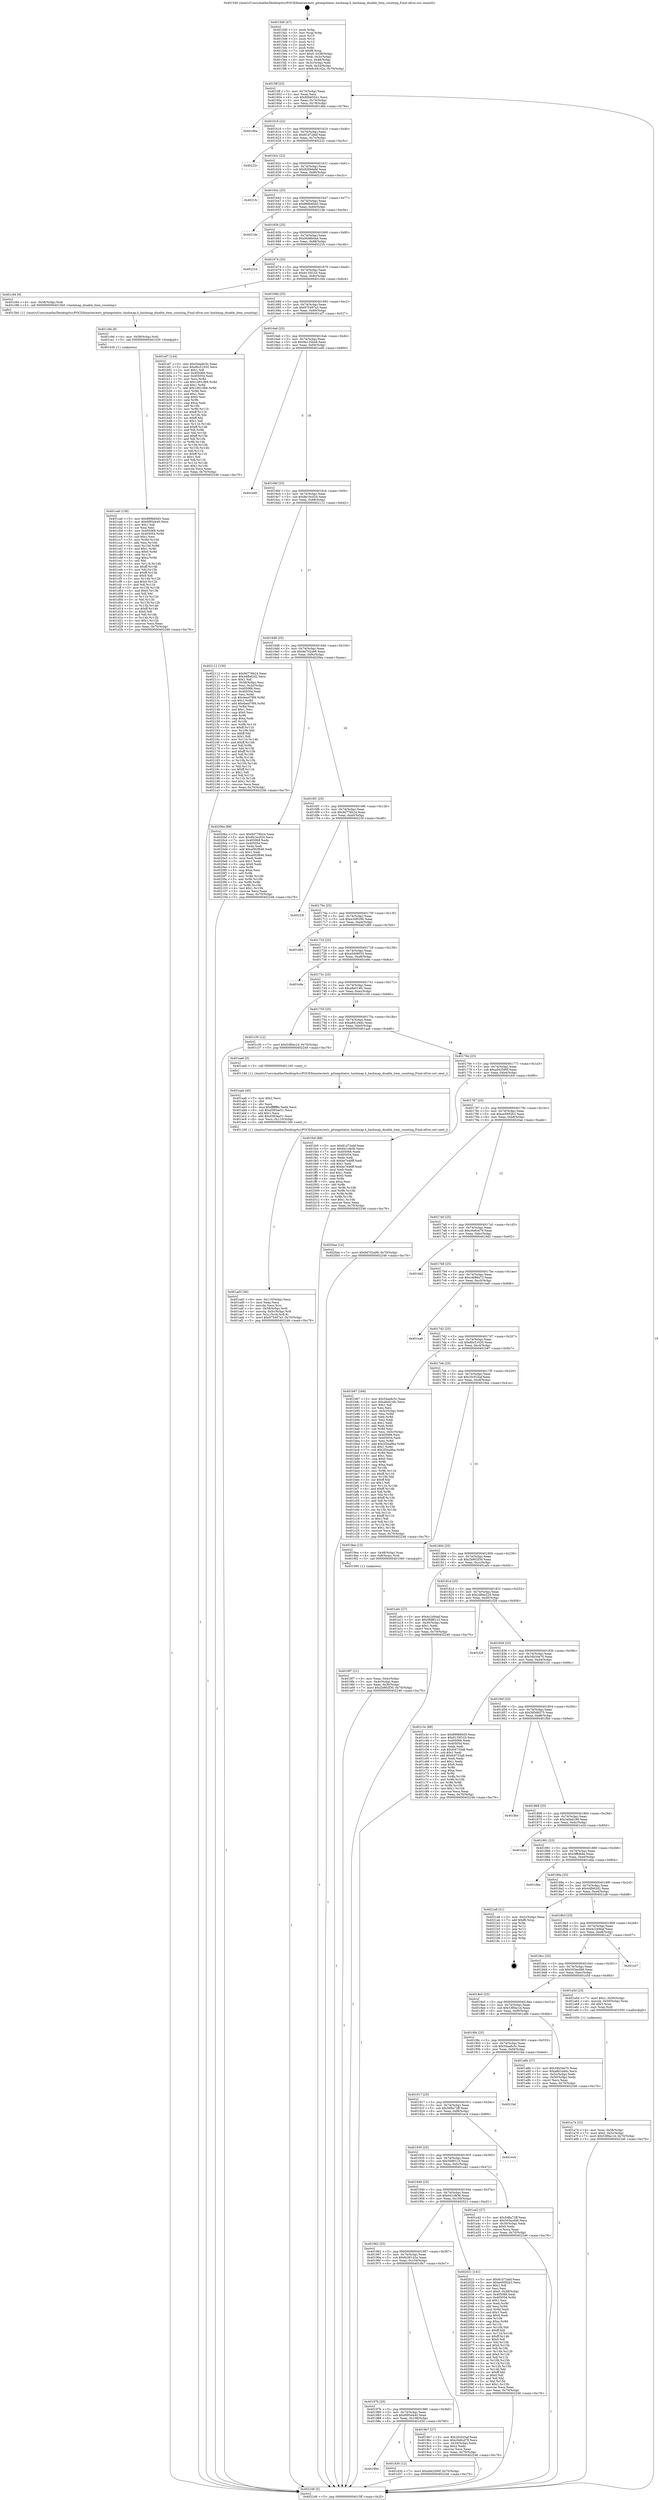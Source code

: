 digraph "0x4015d0" {
  label = "0x4015d0 (/mnt/c/Users/mathe/Desktop/tcc/POCII/binaries/extr_gitnegotiator..hashmap.h_hashmap_disable_item_counting_Final-ollvm.out::main(0))"
  labelloc = "t"
  node[shape=record]

  Entry [label="",width=0.3,height=0.3,shape=circle,fillcolor=black,style=filled]
  "0x4015ff" [label="{
     0x4015ff [23]\l
     | [instrs]\l
     &nbsp;&nbsp;0x4015ff \<+3\>: mov -0x70(%rbp),%eax\l
     &nbsp;&nbsp;0x401602 \<+2\>: mov %eax,%ecx\l
     &nbsp;&nbsp;0x401604 \<+6\>: sub $0x80b65541,%ecx\l
     &nbsp;&nbsp;0x40160a \<+3\>: mov %eax,-0x74(%rbp)\l
     &nbsp;&nbsp;0x40160d \<+3\>: mov %ecx,-0x78(%rbp)\l
     &nbsp;&nbsp;0x401610 \<+6\>: je 0000000000401d6a \<main+0x79a\>\l
  }"]
  "0x401d6a" [label="{
     0x401d6a\l
  }", style=dashed]
  "0x401616" [label="{
     0x401616 [22]\l
     | [instrs]\l
     &nbsp;&nbsp;0x401616 \<+5\>: jmp 000000000040161b \<main+0x4b\>\l
     &nbsp;&nbsp;0x40161b \<+3\>: mov -0x74(%rbp),%eax\l
     &nbsp;&nbsp;0x40161e \<+5\>: sub $0x81d72ebf,%eax\l
     &nbsp;&nbsp;0x401623 \<+3\>: mov %eax,-0x7c(%rbp)\l
     &nbsp;&nbsp;0x401626 \<+6\>: je 000000000040222c \<main+0xc5c\>\l
  }"]
  Exit [label="",width=0.3,height=0.3,shape=circle,fillcolor=black,style=filled,peripheries=2]
  "0x40222c" [label="{
     0x40222c\l
  }", style=dashed]
  "0x40162c" [label="{
     0x40162c [22]\l
     | [instrs]\l
     &nbsp;&nbsp;0x40162c \<+5\>: jmp 0000000000401631 \<main+0x61\>\l
     &nbsp;&nbsp;0x401631 \<+3\>: mov -0x74(%rbp),%eax\l
     &nbsp;&nbsp;0x401634 \<+5\>: sub $0x826b6efd,%eax\l
     &nbsp;&nbsp;0x401639 \<+3\>: mov %eax,-0x80(%rbp)\l
     &nbsp;&nbsp;0x40163c \<+6\>: je 00000000004021fc \<main+0xc2c\>\l
  }"]
  "0x401994" [label="{
     0x401994\l
  }", style=dashed]
  "0x4021fc" [label="{
     0x4021fc\l
  }", style=dashed]
  "0x401642" [label="{
     0x401642 [25]\l
     | [instrs]\l
     &nbsp;&nbsp;0x401642 \<+5\>: jmp 0000000000401647 \<main+0x77\>\l
     &nbsp;&nbsp;0x401647 \<+3\>: mov -0x74(%rbp),%eax\l
     &nbsp;&nbsp;0x40164a \<+5\>: sub $0x889b60d3,%eax\l
     &nbsp;&nbsp;0x40164f \<+6\>: mov %eax,-0x84(%rbp)\l
     &nbsp;&nbsp;0x401655 \<+6\>: je 00000000004021de \<main+0xc0e\>\l
  }"]
  "0x401d30" [label="{
     0x401d30 [12]\l
     | [instrs]\l
     &nbsp;&nbsp;0x401d30 \<+7\>: movl $0xa942590f,-0x70(%rbp)\l
     &nbsp;&nbsp;0x401d37 \<+5\>: jmp 0000000000402246 \<main+0xc76\>\l
  }"]
  "0x4021de" [label="{
     0x4021de\l
  }", style=dashed]
  "0x40165b" [label="{
     0x40165b [25]\l
     | [instrs]\l
     &nbsp;&nbsp;0x40165b \<+5\>: jmp 0000000000401660 \<main+0x90\>\l
     &nbsp;&nbsp;0x401660 \<+3\>: mov -0x74(%rbp),%eax\l
     &nbsp;&nbsp;0x401663 \<+5\>: sub $0x90d8b0a4,%eax\l
     &nbsp;&nbsp;0x401668 \<+6\>: mov %eax,-0x88(%rbp)\l
     &nbsp;&nbsp;0x40166e \<+6\>: je 000000000040221b \<main+0xc4b\>\l
  }"]
  "0x401ca6" [label="{
     0x401ca6 [138]\l
     | [instrs]\l
     &nbsp;&nbsp;0x401ca6 \<+5\>: mov $0x889b60d3,%eax\l
     &nbsp;&nbsp;0x401cab \<+5\>: mov $0x6f95d440,%ecx\l
     &nbsp;&nbsp;0x401cb0 \<+2\>: mov $0x1,%dl\l
     &nbsp;&nbsp;0x401cb2 \<+2\>: xor %esi,%esi\l
     &nbsp;&nbsp;0x401cb4 \<+8\>: mov 0x405068,%r8d\l
     &nbsp;&nbsp;0x401cbc \<+8\>: mov 0x405054,%r9d\l
     &nbsp;&nbsp;0x401cc4 \<+3\>: sub $0x1,%esi\l
     &nbsp;&nbsp;0x401cc7 \<+3\>: mov %r8d,%r10d\l
     &nbsp;&nbsp;0x401cca \<+3\>: add %esi,%r10d\l
     &nbsp;&nbsp;0x401ccd \<+4\>: imul %r10d,%r8d\l
     &nbsp;&nbsp;0x401cd1 \<+4\>: and $0x1,%r8d\l
     &nbsp;&nbsp;0x401cd5 \<+4\>: cmp $0x0,%r8d\l
     &nbsp;&nbsp;0x401cd9 \<+4\>: sete %r11b\l
     &nbsp;&nbsp;0x401cdd \<+4\>: cmp $0xa,%r9d\l
     &nbsp;&nbsp;0x401ce1 \<+3\>: setl %bl\l
     &nbsp;&nbsp;0x401ce4 \<+3\>: mov %r11b,%r14b\l
     &nbsp;&nbsp;0x401ce7 \<+4\>: xor $0xff,%r14b\l
     &nbsp;&nbsp;0x401ceb \<+3\>: mov %bl,%r15b\l
     &nbsp;&nbsp;0x401cee \<+4\>: xor $0xff,%r15b\l
     &nbsp;&nbsp;0x401cf2 \<+3\>: xor $0x0,%dl\l
     &nbsp;&nbsp;0x401cf5 \<+3\>: mov %r14b,%r12b\l
     &nbsp;&nbsp;0x401cf8 \<+4\>: and $0x0,%r12b\l
     &nbsp;&nbsp;0x401cfc \<+3\>: and %dl,%r11b\l
     &nbsp;&nbsp;0x401cff \<+3\>: mov %r15b,%r13b\l
     &nbsp;&nbsp;0x401d02 \<+4\>: and $0x0,%r13b\l
     &nbsp;&nbsp;0x401d06 \<+2\>: and %dl,%bl\l
     &nbsp;&nbsp;0x401d08 \<+3\>: or %r11b,%r12b\l
     &nbsp;&nbsp;0x401d0b \<+3\>: or %bl,%r13b\l
     &nbsp;&nbsp;0x401d0e \<+3\>: xor %r13b,%r12b\l
     &nbsp;&nbsp;0x401d11 \<+3\>: or %r15b,%r14b\l
     &nbsp;&nbsp;0x401d14 \<+4\>: xor $0xff,%r14b\l
     &nbsp;&nbsp;0x401d18 \<+3\>: or $0x0,%dl\l
     &nbsp;&nbsp;0x401d1b \<+3\>: and %dl,%r14b\l
     &nbsp;&nbsp;0x401d1e \<+3\>: or %r14b,%r12b\l
     &nbsp;&nbsp;0x401d21 \<+4\>: test $0x1,%r12b\l
     &nbsp;&nbsp;0x401d25 \<+3\>: cmovne %ecx,%eax\l
     &nbsp;&nbsp;0x401d28 \<+3\>: mov %eax,-0x70(%rbp)\l
     &nbsp;&nbsp;0x401d2b \<+5\>: jmp 0000000000402246 \<main+0xc76\>\l
  }"]
  "0x40221b" [label="{
     0x40221b\l
  }", style=dashed]
  "0x401674" [label="{
     0x401674 [25]\l
     | [instrs]\l
     &nbsp;&nbsp;0x401674 \<+5\>: jmp 0000000000401679 \<main+0xa9\>\l
     &nbsp;&nbsp;0x401679 \<+3\>: mov -0x74(%rbp),%eax\l
     &nbsp;&nbsp;0x40167c \<+5\>: sub $0x9135f143,%eax\l
     &nbsp;&nbsp;0x401681 \<+6\>: mov %eax,-0x8c(%rbp)\l
     &nbsp;&nbsp;0x401687 \<+6\>: je 0000000000401c94 \<main+0x6c4\>\l
  }"]
  "0x401c9d" [label="{
     0x401c9d [9]\l
     | [instrs]\l
     &nbsp;&nbsp;0x401c9d \<+4\>: mov -0x58(%rbp),%rdi\l
     &nbsp;&nbsp;0x401ca1 \<+5\>: call 0000000000401030 \<free@plt\>\l
     | [calls]\l
     &nbsp;&nbsp;0x401030 \{1\} (unknown)\l
  }"]
  "0x401c94" [label="{
     0x401c94 [9]\l
     | [instrs]\l
     &nbsp;&nbsp;0x401c94 \<+4\>: mov -0x58(%rbp),%rdi\l
     &nbsp;&nbsp;0x401c98 \<+5\>: call 00000000004015b0 \<hashmap_disable_item_counting\>\l
     | [calls]\l
     &nbsp;&nbsp;0x4015b0 \{1\} (/mnt/c/Users/mathe/Desktop/tcc/POCII/binaries/extr_gitnegotiator..hashmap.h_hashmap_disable_item_counting_Final-ollvm.out::hashmap_disable_item_counting)\l
  }"]
  "0x40168d" [label="{
     0x40168d [25]\l
     | [instrs]\l
     &nbsp;&nbsp;0x40168d \<+5\>: jmp 0000000000401692 \<main+0xc2\>\l
     &nbsp;&nbsp;0x401692 \<+3\>: mov -0x74(%rbp),%eax\l
     &nbsp;&nbsp;0x401695 \<+5\>: sub $0x975497a3,%eax\l
     &nbsp;&nbsp;0x40169a \<+6\>: mov %eax,-0x90(%rbp)\l
     &nbsp;&nbsp;0x4016a0 \<+6\>: je 0000000000401af7 \<main+0x527\>\l
  }"]
  "0x401ad3" [label="{
     0x401ad3 [36]\l
     | [instrs]\l
     &nbsp;&nbsp;0x401ad3 \<+6\>: mov -0x110(%rbp),%ecx\l
     &nbsp;&nbsp;0x401ad9 \<+3\>: imul %eax,%ecx\l
     &nbsp;&nbsp;0x401adc \<+3\>: movslq %ecx,%rsi\l
     &nbsp;&nbsp;0x401adf \<+4\>: mov -0x58(%rbp),%rdi\l
     &nbsp;&nbsp;0x401ae3 \<+4\>: movslq -0x5c(%rbp),%r8\l
     &nbsp;&nbsp;0x401ae7 \<+4\>: mov %rsi,(%rdi,%r8,8)\l
     &nbsp;&nbsp;0x401aeb \<+7\>: movl $0x975497a3,-0x70(%rbp)\l
     &nbsp;&nbsp;0x401af2 \<+5\>: jmp 0000000000402246 \<main+0xc76\>\l
  }"]
  "0x401af7" [label="{
     0x401af7 [144]\l
     | [instrs]\l
     &nbsp;&nbsp;0x401af7 \<+5\>: mov $0x54aa8c5c,%eax\l
     &nbsp;&nbsp;0x401afc \<+5\>: mov $0xdbc51620,%ecx\l
     &nbsp;&nbsp;0x401b01 \<+2\>: mov $0x1,%dl\l
     &nbsp;&nbsp;0x401b03 \<+7\>: mov 0x405068,%esi\l
     &nbsp;&nbsp;0x401b0a \<+7\>: mov 0x405054,%edi\l
     &nbsp;&nbsp;0x401b11 \<+3\>: mov %esi,%r8d\l
     &nbsp;&nbsp;0x401b14 \<+7\>: sub $0x1d91cfb6,%r8d\l
     &nbsp;&nbsp;0x401b1b \<+4\>: sub $0x1,%r8d\l
     &nbsp;&nbsp;0x401b1f \<+7\>: add $0x1d91cfb6,%r8d\l
     &nbsp;&nbsp;0x401b26 \<+4\>: imul %r8d,%esi\l
     &nbsp;&nbsp;0x401b2a \<+3\>: and $0x1,%esi\l
     &nbsp;&nbsp;0x401b2d \<+3\>: cmp $0x0,%esi\l
     &nbsp;&nbsp;0x401b30 \<+4\>: sete %r9b\l
     &nbsp;&nbsp;0x401b34 \<+3\>: cmp $0xa,%edi\l
     &nbsp;&nbsp;0x401b37 \<+4\>: setl %r10b\l
     &nbsp;&nbsp;0x401b3b \<+3\>: mov %r9b,%r11b\l
     &nbsp;&nbsp;0x401b3e \<+4\>: xor $0xff,%r11b\l
     &nbsp;&nbsp;0x401b42 \<+3\>: mov %r10b,%bl\l
     &nbsp;&nbsp;0x401b45 \<+3\>: xor $0xff,%bl\l
     &nbsp;&nbsp;0x401b48 \<+3\>: xor $0x1,%dl\l
     &nbsp;&nbsp;0x401b4b \<+3\>: mov %r11b,%r14b\l
     &nbsp;&nbsp;0x401b4e \<+4\>: and $0xff,%r14b\l
     &nbsp;&nbsp;0x401b52 \<+3\>: and %dl,%r9b\l
     &nbsp;&nbsp;0x401b55 \<+3\>: mov %bl,%r15b\l
     &nbsp;&nbsp;0x401b58 \<+4\>: and $0xff,%r15b\l
     &nbsp;&nbsp;0x401b5c \<+3\>: and %dl,%r10b\l
     &nbsp;&nbsp;0x401b5f \<+3\>: or %r9b,%r14b\l
     &nbsp;&nbsp;0x401b62 \<+3\>: or %r10b,%r15b\l
     &nbsp;&nbsp;0x401b65 \<+3\>: xor %r15b,%r14b\l
     &nbsp;&nbsp;0x401b68 \<+3\>: or %bl,%r11b\l
     &nbsp;&nbsp;0x401b6b \<+4\>: xor $0xff,%r11b\l
     &nbsp;&nbsp;0x401b6f \<+3\>: or $0x1,%dl\l
     &nbsp;&nbsp;0x401b72 \<+3\>: and %dl,%r11b\l
     &nbsp;&nbsp;0x401b75 \<+3\>: or %r11b,%r14b\l
     &nbsp;&nbsp;0x401b78 \<+4\>: test $0x1,%r14b\l
     &nbsp;&nbsp;0x401b7c \<+3\>: cmovne %ecx,%eax\l
     &nbsp;&nbsp;0x401b7f \<+3\>: mov %eax,-0x70(%rbp)\l
     &nbsp;&nbsp;0x401b82 \<+5\>: jmp 0000000000402246 \<main+0xc76\>\l
  }"]
  "0x4016a6" [label="{
     0x4016a6 [25]\l
     | [instrs]\l
     &nbsp;&nbsp;0x4016a6 \<+5\>: jmp 00000000004016ab \<main+0xdb\>\l
     &nbsp;&nbsp;0x4016ab \<+3\>: mov -0x74(%rbp),%eax\l
     &nbsp;&nbsp;0x4016ae \<+5\>: sub $0x9a125b48,%eax\l
     &nbsp;&nbsp;0x4016b3 \<+6\>: mov %eax,-0x94(%rbp)\l
     &nbsp;&nbsp;0x4016b9 \<+6\>: je 0000000000401ed0 \<main+0x900\>\l
  }"]
  "0x401aab" [label="{
     0x401aab [40]\l
     | [instrs]\l
     &nbsp;&nbsp;0x401aab \<+5\>: mov $0x2,%ecx\l
     &nbsp;&nbsp;0x401ab0 \<+1\>: cltd\l
     &nbsp;&nbsp;0x401ab1 \<+2\>: idiv %ecx\l
     &nbsp;&nbsp;0x401ab3 \<+6\>: imul $0xfffffffe,%edx,%ecx\l
     &nbsp;&nbsp;0x401ab9 \<+6\>: sub $0xd393ae51,%ecx\l
     &nbsp;&nbsp;0x401abf \<+3\>: add $0x1,%ecx\l
     &nbsp;&nbsp;0x401ac2 \<+6\>: add $0xd393ae51,%ecx\l
     &nbsp;&nbsp;0x401ac8 \<+6\>: mov %ecx,-0x110(%rbp)\l
     &nbsp;&nbsp;0x401ace \<+5\>: call 0000000000401160 \<next_i\>\l
     | [calls]\l
     &nbsp;&nbsp;0x401160 \{1\} (/mnt/c/Users/mathe/Desktop/tcc/POCII/binaries/extr_gitnegotiator..hashmap.h_hashmap_disable_item_counting_Final-ollvm.out::next_i)\l
  }"]
  "0x401ed0" [label="{
     0x401ed0\l
  }", style=dashed]
  "0x4016bf" [label="{
     0x4016bf [25]\l
     | [instrs]\l
     &nbsp;&nbsp;0x4016bf \<+5\>: jmp 00000000004016c4 \<main+0xf4\>\l
     &nbsp;&nbsp;0x4016c4 \<+3\>: mov -0x74(%rbp),%eax\l
     &nbsp;&nbsp;0x4016c7 \<+5\>: sub $0x9b1bc024,%eax\l
     &nbsp;&nbsp;0x4016cc \<+6\>: mov %eax,-0x98(%rbp)\l
     &nbsp;&nbsp;0x4016d2 \<+6\>: je 0000000000402112 \<main+0xb42\>\l
  }"]
  "0x401a74" [label="{
     0x401a74 [23]\l
     | [instrs]\l
     &nbsp;&nbsp;0x401a74 \<+4\>: mov %rax,-0x58(%rbp)\l
     &nbsp;&nbsp;0x401a78 \<+7\>: movl $0x0,-0x5c(%rbp)\l
     &nbsp;&nbsp;0x401a7f \<+7\>: movl $0x53f0ec1d,-0x70(%rbp)\l
     &nbsp;&nbsp;0x401a86 \<+5\>: jmp 0000000000402246 \<main+0xc76\>\l
  }"]
  "0x402112" [label="{
     0x402112 [150]\l
     | [instrs]\l
     &nbsp;&nbsp;0x402112 \<+5\>: mov $0x9d776b24,%eax\l
     &nbsp;&nbsp;0x402117 \<+5\>: mov $0x44fb62d2,%ecx\l
     &nbsp;&nbsp;0x40211c \<+2\>: mov $0x1,%dl\l
     &nbsp;&nbsp;0x40211e \<+3\>: mov -0x38(%rbp),%esi\l
     &nbsp;&nbsp;0x402121 \<+3\>: mov %esi,-0x2c(%rbp)\l
     &nbsp;&nbsp;0x402124 \<+7\>: mov 0x405068,%esi\l
     &nbsp;&nbsp;0x40212b \<+7\>: mov 0x405054,%edi\l
     &nbsp;&nbsp;0x402132 \<+3\>: mov %esi,%r8d\l
     &nbsp;&nbsp;0x402135 \<+7\>: sub $0x4eed79f4,%r8d\l
     &nbsp;&nbsp;0x40213c \<+4\>: sub $0x1,%r8d\l
     &nbsp;&nbsp;0x402140 \<+7\>: add $0x4eed79f4,%r8d\l
     &nbsp;&nbsp;0x402147 \<+4\>: imul %r8d,%esi\l
     &nbsp;&nbsp;0x40214b \<+3\>: and $0x1,%esi\l
     &nbsp;&nbsp;0x40214e \<+3\>: cmp $0x0,%esi\l
     &nbsp;&nbsp;0x402151 \<+4\>: sete %r9b\l
     &nbsp;&nbsp;0x402155 \<+3\>: cmp $0xa,%edi\l
     &nbsp;&nbsp;0x402158 \<+4\>: setl %r10b\l
     &nbsp;&nbsp;0x40215c \<+3\>: mov %r9b,%r11b\l
     &nbsp;&nbsp;0x40215f \<+4\>: xor $0xff,%r11b\l
     &nbsp;&nbsp;0x402163 \<+3\>: mov %r10b,%bl\l
     &nbsp;&nbsp;0x402166 \<+3\>: xor $0xff,%bl\l
     &nbsp;&nbsp;0x402169 \<+3\>: xor $0x1,%dl\l
     &nbsp;&nbsp;0x40216c \<+3\>: mov %r11b,%r14b\l
     &nbsp;&nbsp;0x40216f \<+4\>: and $0xff,%r14b\l
     &nbsp;&nbsp;0x402173 \<+3\>: and %dl,%r9b\l
     &nbsp;&nbsp;0x402176 \<+3\>: mov %bl,%r15b\l
     &nbsp;&nbsp;0x402179 \<+4\>: and $0xff,%r15b\l
     &nbsp;&nbsp;0x40217d \<+3\>: and %dl,%r10b\l
     &nbsp;&nbsp;0x402180 \<+3\>: or %r9b,%r14b\l
     &nbsp;&nbsp;0x402183 \<+3\>: or %r10b,%r15b\l
     &nbsp;&nbsp;0x402186 \<+3\>: xor %r15b,%r14b\l
     &nbsp;&nbsp;0x402189 \<+3\>: or %bl,%r11b\l
     &nbsp;&nbsp;0x40218c \<+4\>: xor $0xff,%r11b\l
     &nbsp;&nbsp;0x402190 \<+3\>: or $0x1,%dl\l
     &nbsp;&nbsp;0x402193 \<+3\>: and %dl,%r11b\l
     &nbsp;&nbsp;0x402196 \<+3\>: or %r11b,%r14b\l
     &nbsp;&nbsp;0x402199 \<+4\>: test $0x1,%r14b\l
     &nbsp;&nbsp;0x40219d \<+3\>: cmovne %ecx,%eax\l
     &nbsp;&nbsp;0x4021a0 \<+3\>: mov %eax,-0x70(%rbp)\l
     &nbsp;&nbsp;0x4021a3 \<+5\>: jmp 0000000000402246 \<main+0xc76\>\l
  }"]
  "0x4016d8" [label="{
     0x4016d8 [25]\l
     | [instrs]\l
     &nbsp;&nbsp;0x4016d8 \<+5\>: jmp 00000000004016dd \<main+0x10d\>\l
     &nbsp;&nbsp;0x4016dd \<+3\>: mov -0x74(%rbp),%eax\l
     &nbsp;&nbsp;0x4016e0 \<+5\>: sub $0x9d702a99,%eax\l
     &nbsp;&nbsp;0x4016e5 \<+6\>: mov %eax,-0x9c(%rbp)\l
     &nbsp;&nbsp;0x4016eb \<+6\>: je 00000000004020ba \<main+0xaea\>\l
  }"]
  "0x4019f7" [label="{
     0x4019f7 [21]\l
     | [instrs]\l
     &nbsp;&nbsp;0x4019f7 \<+3\>: mov %eax,-0x4c(%rbp)\l
     &nbsp;&nbsp;0x4019fa \<+3\>: mov -0x4c(%rbp),%eax\l
     &nbsp;&nbsp;0x4019fd \<+3\>: mov %eax,-0x30(%rbp)\l
     &nbsp;&nbsp;0x401a00 \<+7\>: movl $0x2b902f30,-0x70(%rbp)\l
     &nbsp;&nbsp;0x401a07 \<+5\>: jmp 0000000000402246 \<main+0xc76\>\l
  }"]
  "0x4020ba" [label="{
     0x4020ba [88]\l
     | [instrs]\l
     &nbsp;&nbsp;0x4020ba \<+5\>: mov $0x9d776b24,%eax\l
     &nbsp;&nbsp;0x4020bf \<+5\>: mov $0x9b1bc024,%ecx\l
     &nbsp;&nbsp;0x4020c4 \<+7\>: mov 0x405068,%edx\l
     &nbsp;&nbsp;0x4020cb \<+7\>: mov 0x405054,%esi\l
     &nbsp;&nbsp;0x4020d2 \<+2\>: mov %edx,%edi\l
     &nbsp;&nbsp;0x4020d4 \<+6\>: add $0xa082f646,%edi\l
     &nbsp;&nbsp;0x4020da \<+3\>: sub $0x1,%edi\l
     &nbsp;&nbsp;0x4020dd \<+6\>: sub $0xa082f646,%edi\l
     &nbsp;&nbsp;0x4020e3 \<+3\>: imul %edi,%edx\l
     &nbsp;&nbsp;0x4020e6 \<+3\>: and $0x1,%edx\l
     &nbsp;&nbsp;0x4020e9 \<+3\>: cmp $0x0,%edx\l
     &nbsp;&nbsp;0x4020ec \<+4\>: sete %r8b\l
     &nbsp;&nbsp;0x4020f0 \<+3\>: cmp $0xa,%esi\l
     &nbsp;&nbsp;0x4020f3 \<+4\>: setl %r9b\l
     &nbsp;&nbsp;0x4020f7 \<+3\>: mov %r8b,%r10b\l
     &nbsp;&nbsp;0x4020fa \<+3\>: and %r9b,%r10b\l
     &nbsp;&nbsp;0x4020fd \<+3\>: xor %r9b,%r8b\l
     &nbsp;&nbsp;0x402100 \<+3\>: or %r8b,%r10b\l
     &nbsp;&nbsp;0x402103 \<+4\>: test $0x1,%r10b\l
     &nbsp;&nbsp;0x402107 \<+3\>: cmovne %ecx,%eax\l
     &nbsp;&nbsp;0x40210a \<+3\>: mov %eax,-0x70(%rbp)\l
     &nbsp;&nbsp;0x40210d \<+5\>: jmp 0000000000402246 \<main+0xc76\>\l
  }"]
  "0x4016f1" [label="{
     0x4016f1 [25]\l
     | [instrs]\l
     &nbsp;&nbsp;0x4016f1 \<+5\>: jmp 00000000004016f6 \<main+0x126\>\l
     &nbsp;&nbsp;0x4016f6 \<+3\>: mov -0x74(%rbp),%eax\l
     &nbsp;&nbsp;0x4016f9 \<+5\>: sub $0x9d776b24,%eax\l
     &nbsp;&nbsp;0x4016fe \<+6\>: mov %eax,-0xa0(%rbp)\l
     &nbsp;&nbsp;0x401704 \<+6\>: je 000000000040223f \<main+0xc6f\>\l
  }"]
  "0x4015d0" [label="{
     0x4015d0 [47]\l
     | [instrs]\l
     &nbsp;&nbsp;0x4015d0 \<+1\>: push %rbp\l
     &nbsp;&nbsp;0x4015d1 \<+3\>: mov %rsp,%rbp\l
     &nbsp;&nbsp;0x4015d4 \<+2\>: push %r15\l
     &nbsp;&nbsp;0x4015d6 \<+2\>: push %r14\l
     &nbsp;&nbsp;0x4015d8 \<+2\>: push %r13\l
     &nbsp;&nbsp;0x4015da \<+2\>: push %r12\l
     &nbsp;&nbsp;0x4015dc \<+1\>: push %rbx\l
     &nbsp;&nbsp;0x4015dd \<+7\>: sub $0xf8,%rsp\l
     &nbsp;&nbsp;0x4015e4 \<+7\>: movl $0x0,-0x38(%rbp)\l
     &nbsp;&nbsp;0x4015eb \<+3\>: mov %edi,-0x3c(%rbp)\l
     &nbsp;&nbsp;0x4015ee \<+4\>: mov %rsi,-0x48(%rbp)\l
     &nbsp;&nbsp;0x4015f2 \<+3\>: mov -0x3c(%rbp),%edi\l
     &nbsp;&nbsp;0x4015f5 \<+3\>: mov %edi,-0x34(%rbp)\l
     &nbsp;&nbsp;0x4015f8 \<+7\>: movl $0x6c58142a,-0x70(%rbp)\l
  }"]
  "0x40223f" [label="{
     0x40223f\l
  }", style=dashed]
  "0x40170a" [label="{
     0x40170a [25]\l
     | [instrs]\l
     &nbsp;&nbsp;0x40170a \<+5\>: jmp 000000000040170f \<main+0x13f\>\l
     &nbsp;&nbsp;0x40170f \<+3\>: mov -0x74(%rbp),%eax\l
     &nbsp;&nbsp;0x401712 \<+5\>: sub $0xa34f0290,%eax\l
     &nbsp;&nbsp;0x401717 \<+6\>: mov %eax,-0xa4(%rbp)\l
     &nbsp;&nbsp;0x40171d \<+6\>: je 0000000000401d85 \<main+0x7b5\>\l
  }"]
  "0x402246" [label="{
     0x402246 [5]\l
     | [instrs]\l
     &nbsp;&nbsp;0x402246 \<+5\>: jmp 00000000004015ff \<main+0x2f\>\l
  }"]
  "0x401d85" [label="{
     0x401d85\l
  }", style=dashed]
  "0x401723" [label="{
     0x401723 [25]\l
     | [instrs]\l
     &nbsp;&nbsp;0x401723 \<+5\>: jmp 0000000000401728 \<main+0x158\>\l
     &nbsp;&nbsp;0x401728 \<+3\>: mov -0x74(%rbp),%eax\l
     &nbsp;&nbsp;0x40172b \<+5\>: sub $0xa5d48033,%eax\l
     &nbsp;&nbsp;0x401730 \<+6\>: mov %eax,-0xa8(%rbp)\l
     &nbsp;&nbsp;0x401736 \<+6\>: je 0000000000401e9a \<main+0x8ca\>\l
  }"]
  "0x40197b" [label="{
     0x40197b [25]\l
     | [instrs]\l
     &nbsp;&nbsp;0x40197b \<+5\>: jmp 0000000000401980 \<main+0x3b0\>\l
     &nbsp;&nbsp;0x401980 \<+3\>: mov -0x74(%rbp),%eax\l
     &nbsp;&nbsp;0x401983 \<+5\>: sub $0x6f95d440,%eax\l
     &nbsp;&nbsp;0x401988 \<+6\>: mov %eax,-0x108(%rbp)\l
     &nbsp;&nbsp;0x40198e \<+6\>: je 0000000000401d30 \<main+0x760\>\l
  }"]
  "0x401e9a" [label="{
     0x401e9a\l
  }", style=dashed]
  "0x40173c" [label="{
     0x40173c [25]\l
     | [instrs]\l
     &nbsp;&nbsp;0x40173c \<+5\>: jmp 0000000000401741 \<main+0x171\>\l
     &nbsp;&nbsp;0x401741 \<+3\>: mov -0x74(%rbp),%eax\l
     &nbsp;&nbsp;0x401744 \<+5\>: sub $0xa8a014fc,%eax\l
     &nbsp;&nbsp;0x401749 \<+6\>: mov %eax,-0xac(%rbp)\l
     &nbsp;&nbsp;0x40174f \<+6\>: je 0000000000401c30 \<main+0x660\>\l
  }"]
  "0x4019b7" [label="{
     0x4019b7 [27]\l
     | [instrs]\l
     &nbsp;&nbsp;0x4019b7 \<+5\>: mov $0x20c025af,%eax\l
     &nbsp;&nbsp;0x4019bc \<+5\>: mov $0xc0e6cd79,%ecx\l
     &nbsp;&nbsp;0x4019c1 \<+3\>: mov -0x34(%rbp),%edx\l
     &nbsp;&nbsp;0x4019c4 \<+3\>: cmp $0x2,%edx\l
     &nbsp;&nbsp;0x4019c7 \<+3\>: cmovne %ecx,%eax\l
     &nbsp;&nbsp;0x4019ca \<+3\>: mov %eax,-0x70(%rbp)\l
     &nbsp;&nbsp;0x4019cd \<+5\>: jmp 0000000000402246 \<main+0xc76\>\l
  }"]
  "0x401c30" [label="{
     0x401c30 [12]\l
     | [instrs]\l
     &nbsp;&nbsp;0x401c30 \<+7\>: movl $0x53f0ec1d,-0x70(%rbp)\l
     &nbsp;&nbsp;0x401c37 \<+5\>: jmp 0000000000402246 \<main+0xc76\>\l
  }"]
  "0x401755" [label="{
     0x401755 [25]\l
     | [instrs]\l
     &nbsp;&nbsp;0x401755 \<+5\>: jmp 000000000040175a \<main+0x18a\>\l
     &nbsp;&nbsp;0x40175a \<+3\>: mov -0x74(%rbp),%eax\l
     &nbsp;&nbsp;0x40175d \<+5\>: sub $0xa8d1d4dc,%eax\l
     &nbsp;&nbsp;0x401762 \<+6\>: mov %eax,-0xb0(%rbp)\l
     &nbsp;&nbsp;0x401768 \<+6\>: je 0000000000401aa6 \<main+0x4d6\>\l
  }"]
  "0x401962" [label="{
     0x401962 [25]\l
     | [instrs]\l
     &nbsp;&nbsp;0x401962 \<+5\>: jmp 0000000000401967 \<main+0x397\>\l
     &nbsp;&nbsp;0x401967 \<+3\>: mov -0x74(%rbp),%eax\l
     &nbsp;&nbsp;0x40196a \<+5\>: sub $0x6c58142a,%eax\l
     &nbsp;&nbsp;0x40196f \<+6\>: mov %eax,-0x104(%rbp)\l
     &nbsp;&nbsp;0x401975 \<+6\>: je 00000000004019b7 \<main+0x3e7\>\l
  }"]
  "0x401aa6" [label="{
     0x401aa6 [5]\l
     | [instrs]\l
     &nbsp;&nbsp;0x401aa6 \<+5\>: call 0000000000401160 \<next_i\>\l
     | [calls]\l
     &nbsp;&nbsp;0x401160 \{1\} (/mnt/c/Users/mathe/Desktop/tcc/POCII/binaries/extr_gitnegotiator..hashmap.h_hashmap_disable_item_counting_Final-ollvm.out::next_i)\l
  }"]
  "0x40176e" [label="{
     0x40176e [25]\l
     | [instrs]\l
     &nbsp;&nbsp;0x40176e \<+5\>: jmp 0000000000401773 \<main+0x1a3\>\l
     &nbsp;&nbsp;0x401773 \<+3\>: mov -0x74(%rbp),%eax\l
     &nbsp;&nbsp;0x401776 \<+5\>: sub $0xa942590f,%eax\l
     &nbsp;&nbsp;0x40177b \<+6\>: mov %eax,-0xb4(%rbp)\l
     &nbsp;&nbsp;0x401781 \<+6\>: je 0000000000401fc9 \<main+0x9f9\>\l
  }"]
  "0x402021" [label="{
     0x402021 [141]\l
     | [instrs]\l
     &nbsp;&nbsp;0x402021 \<+5\>: mov $0x81d72ebf,%eax\l
     &nbsp;&nbsp;0x402026 \<+5\>: mov $0xae5692b3,%ecx\l
     &nbsp;&nbsp;0x40202b \<+2\>: mov $0x1,%dl\l
     &nbsp;&nbsp;0x40202d \<+2\>: xor %esi,%esi\l
     &nbsp;&nbsp;0x40202f \<+7\>: movl $0x0,-0x38(%rbp)\l
     &nbsp;&nbsp;0x402036 \<+7\>: mov 0x405068,%edi\l
     &nbsp;&nbsp;0x40203d \<+8\>: mov 0x405054,%r8d\l
     &nbsp;&nbsp;0x402045 \<+3\>: sub $0x1,%esi\l
     &nbsp;&nbsp;0x402048 \<+3\>: mov %edi,%r9d\l
     &nbsp;&nbsp;0x40204b \<+3\>: add %esi,%r9d\l
     &nbsp;&nbsp;0x40204e \<+4\>: imul %r9d,%edi\l
     &nbsp;&nbsp;0x402052 \<+3\>: and $0x1,%edi\l
     &nbsp;&nbsp;0x402055 \<+3\>: cmp $0x0,%edi\l
     &nbsp;&nbsp;0x402058 \<+4\>: sete %r10b\l
     &nbsp;&nbsp;0x40205c \<+4\>: cmp $0xa,%r8d\l
     &nbsp;&nbsp;0x402060 \<+4\>: setl %r11b\l
     &nbsp;&nbsp;0x402064 \<+3\>: mov %r10b,%bl\l
     &nbsp;&nbsp;0x402067 \<+3\>: xor $0xff,%bl\l
     &nbsp;&nbsp;0x40206a \<+3\>: mov %r11b,%r14b\l
     &nbsp;&nbsp;0x40206d \<+4\>: xor $0xff,%r14b\l
     &nbsp;&nbsp;0x402071 \<+3\>: xor $0x0,%dl\l
     &nbsp;&nbsp;0x402074 \<+3\>: mov %bl,%r15b\l
     &nbsp;&nbsp;0x402077 \<+4\>: and $0x0,%r15b\l
     &nbsp;&nbsp;0x40207b \<+3\>: and %dl,%r10b\l
     &nbsp;&nbsp;0x40207e \<+3\>: mov %r14b,%r12b\l
     &nbsp;&nbsp;0x402081 \<+4\>: and $0x0,%r12b\l
     &nbsp;&nbsp;0x402085 \<+3\>: and %dl,%r11b\l
     &nbsp;&nbsp;0x402088 \<+3\>: or %r10b,%r15b\l
     &nbsp;&nbsp;0x40208b \<+3\>: or %r11b,%r12b\l
     &nbsp;&nbsp;0x40208e \<+3\>: xor %r12b,%r15b\l
     &nbsp;&nbsp;0x402091 \<+3\>: or %r14b,%bl\l
     &nbsp;&nbsp;0x402094 \<+3\>: xor $0xff,%bl\l
     &nbsp;&nbsp;0x402097 \<+3\>: or $0x0,%dl\l
     &nbsp;&nbsp;0x40209a \<+2\>: and %dl,%bl\l
     &nbsp;&nbsp;0x40209c \<+3\>: or %bl,%r15b\l
     &nbsp;&nbsp;0x40209f \<+4\>: test $0x1,%r15b\l
     &nbsp;&nbsp;0x4020a3 \<+3\>: cmovne %ecx,%eax\l
     &nbsp;&nbsp;0x4020a6 \<+3\>: mov %eax,-0x70(%rbp)\l
     &nbsp;&nbsp;0x4020a9 \<+5\>: jmp 0000000000402246 \<main+0xc76\>\l
  }"]
  "0x401fc9" [label="{
     0x401fc9 [88]\l
     | [instrs]\l
     &nbsp;&nbsp;0x401fc9 \<+5\>: mov $0x81d72ebf,%eax\l
     &nbsp;&nbsp;0x401fce \<+5\>: mov $0x641cfe36,%ecx\l
     &nbsp;&nbsp;0x401fd3 \<+7\>: mov 0x405068,%edx\l
     &nbsp;&nbsp;0x401fda \<+7\>: mov 0x405054,%esi\l
     &nbsp;&nbsp;0x401fe1 \<+2\>: mov %edx,%edi\l
     &nbsp;&nbsp;0x401fe3 \<+6\>: sub $0xbe7e46ff,%edi\l
     &nbsp;&nbsp;0x401fe9 \<+3\>: sub $0x1,%edi\l
     &nbsp;&nbsp;0x401fec \<+6\>: add $0xbe7e46ff,%edi\l
     &nbsp;&nbsp;0x401ff2 \<+3\>: imul %edi,%edx\l
     &nbsp;&nbsp;0x401ff5 \<+3\>: and $0x1,%edx\l
     &nbsp;&nbsp;0x401ff8 \<+3\>: cmp $0x0,%edx\l
     &nbsp;&nbsp;0x401ffb \<+4\>: sete %r8b\l
     &nbsp;&nbsp;0x401fff \<+3\>: cmp $0xa,%esi\l
     &nbsp;&nbsp;0x402002 \<+4\>: setl %r9b\l
     &nbsp;&nbsp;0x402006 \<+3\>: mov %r8b,%r10b\l
     &nbsp;&nbsp;0x402009 \<+3\>: and %r9b,%r10b\l
     &nbsp;&nbsp;0x40200c \<+3\>: xor %r9b,%r8b\l
     &nbsp;&nbsp;0x40200f \<+3\>: or %r8b,%r10b\l
     &nbsp;&nbsp;0x402012 \<+4\>: test $0x1,%r10b\l
     &nbsp;&nbsp;0x402016 \<+3\>: cmovne %ecx,%eax\l
     &nbsp;&nbsp;0x402019 \<+3\>: mov %eax,-0x70(%rbp)\l
     &nbsp;&nbsp;0x40201c \<+5\>: jmp 0000000000402246 \<main+0xc76\>\l
  }"]
  "0x401787" [label="{
     0x401787 [25]\l
     | [instrs]\l
     &nbsp;&nbsp;0x401787 \<+5\>: jmp 000000000040178c \<main+0x1bc\>\l
     &nbsp;&nbsp;0x40178c \<+3\>: mov -0x74(%rbp),%eax\l
     &nbsp;&nbsp;0x40178f \<+5\>: sub $0xae5692b3,%eax\l
     &nbsp;&nbsp;0x401794 \<+6\>: mov %eax,-0xb8(%rbp)\l
     &nbsp;&nbsp;0x40179a \<+6\>: je 00000000004020ae \<main+0xade\>\l
  }"]
  "0x401949" [label="{
     0x401949 [25]\l
     | [instrs]\l
     &nbsp;&nbsp;0x401949 \<+5\>: jmp 000000000040194e \<main+0x37e\>\l
     &nbsp;&nbsp;0x40194e \<+3\>: mov -0x74(%rbp),%eax\l
     &nbsp;&nbsp;0x401951 \<+5\>: sub $0x641cfe36,%eax\l
     &nbsp;&nbsp;0x401956 \<+6\>: mov %eax,-0x100(%rbp)\l
     &nbsp;&nbsp;0x40195c \<+6\>: je 0000000000402021 \<main+0xa51\>\l
  }"]
  "0x4020ae" [label="{
     0x4020ae [12]\l
     | [instrs]\l
     &nbsp;&nbsp;0x4020ae \<+7\>: movl $0x9d702a99,-0x70(%rbp)\l
     &nbsp;&nbsp;0x4020b5 \<+5\>: jmp 0000000000402246 \<main+0xc76\>\l
  }"]
  "0x4017a0" [label="{
     0x4017a0 [25]\l
     | [instrs]\l
     &nbsp;&nbsp;0x4017a0 \<+5\>: jmp 00000000004017a5 \<main+0x1d5\>\l
     &nbsp;&nbsp;0x4017a5 \<+3\>: mov -0x74(%rbp),%eax\l
     &nbsp;&nbsp;0x4017a8 \<+5\>: sub $0xc0e6cd79,%eax\l
     &nbsp;&nbsp;0x4017ad \<+6\>: mov %eax,-0xbc(%rbp)\l
     &nbsp;&nbsp;0x4017b3 \<+6\>: je 00000000004019d2 \<main+0x402\>\l
  }"]
  "0x401a42" [label="{
     0x401a42 [27]\l
     | [instrs]\l
     &nbsp;&nbsp;0x401a42 \<+5\>: mov $0x5d8a72ff,%eax\l
     &nbsp;&nbsp;0x401a47 \<+5\>: mov $0x503acd46,%ecx\l
     &nbsp;&nbsp;0x401a4c \<+3\>: mov -0x30(%rbp),%edx\l
     &nbsp;&nbsp;0x401a4f \<+3\>: cmp $0x0,%edx\l
     &nbsp;&nbsp;0x401a52 \<+3\>: cmove %ecx,%eax\l
     &nbsp;&nbsp;0x401a55 \<+3\>: mov %eax,-0x70(%rbp)\l
     &nbsp;&nbsp;0x401a58 \<+5\>: jmp 0000000000402246 \<main+0xc76\>\l
  }"]
  "0x4019d2" [label="{
     0x4019d2\l
  }", style=dashed]
  "0x4017b9" [label="{
     0x4017b9 [25]\l
     | [instrs]\l
     &nbsp;&nbsp;0x4017b9 \<+5\>: jmp 00000000004017be \<main+0x1ee\>\l
     &nbsp;&nbsp;0x4017be \<+3\>: mov -0x74(%rbp),%eax\l
     &nbsp;&nbsp;0x4017c1 \<+5\>: sub $0xc4686a73,%eax\l
     &nbsp;&nbsp;0x4017c6 \<+6\>: mov %eax,-0xc0(%rbp)\l
     &nbsp;&nbsp;0x4017cc \<+6\>: je 0000000000401ea6 \<main+0x8d6\>\l
  }"]
  "0x401930" [label="{
     0x401930 [25]\l
     | [instrs]\l
     &nbsp;&nbsp;0x401930 \<+5\>: jmp 0000000000401935 \<main+0x365\>\l
     &nbsp;&nbsp;0x401935 \<+3\>: mov -0x74(%rbp),%eax\l
     &nbsp;&nbsp;0x401938 \<+5\>: sub $0x5fd8f123,%eax\l
     &nbsp;&nbsp;0x40193d \<+6\>: mov %eax,-0xfc(%rbp)\l
     &nbsp;&nbsp;0x401943 \<+6\>: je 0000000000401a42 \<main+0x472\>\l
  }"]
  "0x401ea6" [label="{
     0x401ea6\l
  }", style=dashed]
  "0x4017d2" [label="{
     0x4017d2 [25]\l
     | [instrs]\l
     &nbsp;&nbsp;0x4017d2 \<+5\>: jmp 00000000004017d7 \<main+0x207\>\l
     &nbsp;&nbsp;0x4017d7 \<+3\>: mov -0x74(%rbp),%eax\l
     &nbsp;&nbsp;0x4017da \<+5\>: sub $0xdbc51620,%eax\l
     &nbsp;&nbsp;0x4017df \<+6\>: mov %eax,-0xc4(%rbp)\l
     &nbsp;&nbsp;0x4017e5 \<+6\>: je 0000000000401b87 \<main+0x5b7\>\l
  }"]
  "0x401ec4" [label="{
     0x401ec4\l
  }", style=dashed]
  "0x401b87" [label="{
     0x401b87 [169]\l
     | [instrs]\l
     &nbsp;&nbsp;0x401b87 \<+5\>: mov $0x54aa8c5c,%eax\l
     &nbsp;&nbsp;0x401b8c \<+5\>: mov $0xa8a014fc,%ecx\l
     &nbsp;&nbsp;0x401b91 \<+2\>: mov $0x1,%dl\l
     &nbsp;&nbsp;0x401b93 \<+2\>: xor %esi,%esi\l
     &nbsp;&nbsp;0x401b95 \<+3\>: mov -0x5c(%rbp),%edi\l
     &nbsp;&nbsp;0x401b98 \<+3\>: mov %esi,%r8d\l
     &nbsp;&nbsp;0x401b9b \<+3\>: sub %edi,%r8d\l
     &nbsp;&nbsp;0x401b9e \<+2\>: mov %esi,%edi\l
     &nbsp;&nbsp;0x401ba0 \<+3\>: sub $0x1,%edi\l
     &nbsp;&nbsp;0x401ba3 \<+3\>: add %edi,%r8d\l
     &nbsp;&nbsp;0x401ba6 \<+3\>: sub %r8d,%esi\l
     &nbsp;&nbsp;0x401ba9 \<+3\>: mov %esi,-0x5c(%rbp)\l
     &nbsp;&nbsp;0x401bac \<+7\>: mov 0x405068,%esi\l
     &nbsp;&nbsp;0x401bb3 \<+7\>: mov 0x405054,%edi\l
     &nbsp;&nbsp;0x401bba \<+3\>: mov %esi,%r8d\l
     &nbsp;&nbsp;0x401bbd \<+7\>: add $0x2f2ea9ba,%r8d\l
     &nbsp;&nbsp;0x401bc4 \<+4\>: sub $0x1,%r8d\l
     &nbsp;&nbsp;0x401bc8 \<+7\>: sub $0x2f2ea9ba,%r8d\l
     &nbsp;&nbsp;0x401bcf \<+4\>: imul %r8d,%esi\l
     &nbsp;&nbsp;0x401bd3 \<+3\>: and $0x1,%esi\l
     &nbsp;&nbsp;0x401bd6 \<+3\>: cmp $0x0,%esi\l
     &nbsp;&nbsp;0x401bd9 \<+4\>: sete %r9b\l
     &nbsp;&nbsp;0x401bdd \<+3\>: cmp $0xa,%edi\l
     &nbsp;&nbsp;0x401be0 \<+4\>: setl %r10b\l
     &nbsp;&nbsp;0x401be4 \<+3\>: mov %r9b,%r11b\l
     &nbsp;&nbsp;0x401be7 \<+4\>: xor $0xff,%r11b\l
     &nbsp;&nbsp;0x401beb \<+3\>: mov %r10b,%bl\l
     &nbsp;&nbsp;0x401bee \<+3\>: xor $0xff,%bl\l
     &nbsp;&nbsp;0x401bf1 \<+3\>: xor $0x1,%dl\l
     &nbsp;&nbsp;0x401bf4 \<+3\>: mov %r11b,%r14b\l
     &nbsp;&nbsp;0x401bf7 \<+4\>: and $0xff,%r14b\l
     &nbsp;&nbsp;0x401bfb \<+3\>: and %dl,%r9b\l
     &nbsp;&nbsp;0x401bfe \<+3\>: mov %bl,%r15b\l
     &nbsp;&nbsp;0x401c01 \<+4\>: and $0xff,%r15b\l
     &nbsp;&nbsp;0x401c05 \<+3\>: and %dl,%r10b\l
     &nbsp;&nbsp;0x401c08 \<+3\>: or %r9b,%r14b\l
     &nbsp;&nbsp;0x401c0b \<+3\>: or %r10b,%r15b\l
     &nbsp;&nbsp;0x401c0e \<+3\>: xor %r15b,%r14b\l
     &nbsp;&nbsp;0x401c11 \<+3\>: or %bl,%r11b\l
     &nbsp;&nbsp;0x401c14 \<+4\>: xor $0xff,%r11b\l
     &nbsp;&nbsp;0x401c18 \<+3\>: or $0x1,%dl\l
     &nbsp;&nbsp;0x401c1b \<+3\>: and %dl,%r11b\l
     &nbsp;&nbsp;0x401c1e \<+3\>: or %r11b,%r14b\l
     &nbsp;&nbsp;0x401c21 \<+4\>: test $0x1,%r14b\l
     &nbsp;&nbsp;0x401c25 \<+3\>: cmovne %ecx,%eax\l
     &nbsp;&nbsp;0x401c28 \<+3\>: mov %eax,-0x70(%rbp)\l
     &nbsp;&nbsp;0x401c2b \<+5\>: jmp 0000000000402246 \<main+0xc76\>\l
  }"]
  "0x4017eb" [label="{
     0x4017eb [25]\l
     | [instrs]\l
     &nbsp;&nbsp;0x4017eb \<+5\>: jmp 00000000004017f0 \<main+0x220\>\l
     &nbsp;&nbsp;0x4017f0 \<+3\>: mov -0x74(%rbp),%eax\l
     &nbsp;&nbsp;0x4017f3 \<+5\>: sub $0x20c025af,%eax\l
     &nbsp;&nbsp;0x4017f8 \<+6\>: mov %eax,-0xc8(%rbp)\l
     &nbsp;&nbsp;0x4017fe \<+6\>: je 00000000004019ea \<main+0x41a\>\l
  }"]
  "0x401917" [label="{
     0x401917 [25]\l
     | [instrs]\l
     &nbsp;&nbsp;0x401917 \<+5\>: jmp 000000000040191c \<main+0x34c\>\l
     &nbsp;&nbsp;0x40191c \<+3\>: mov -0x74(%rbp),%eax\l
     &nbsp;&nbsp;0x40191f \<+5\>: sub $0x5d8a72ff,%eax\l
     &nbsp;&nbsp;0x401924 \<+6\>: mov %eax,-0xf8(%rbp)\l
     &nbsp;&nbsp;0x40192a \<+6\>: je 0000000000401ec4 \<main+0x8f4\>\l
  }"]
  "0x4019ea" [label="{
     0x4019ea [13]\l
     | [instrs]\l
     &nbsp;&nbsp;0x4019ea \<+4\>: mov -0x48(%rbp),%rax\l
     &nbsp;&nbsp;0x4019ee \<+4\>: mov 0x8(%rax),%rdi\l
     &nbsp;&nbsp;0x4019f2 \<+5\>: call 0000000000401060 \<atoi@plt\>\l
     | [calls]\l
     &nbsp;&nbsp;0x401060 \{1\} (unknown)\l
  }"]
  "0x401804" [label="{
     0x401804 [25]\l
     | [instrs]\l
     &nbsp;&nbsp;0x401804 \<+5\>: jmp 0000000000401809 \<main+0x239\>\l
     &nbsp;&nbsp;0x401809 \<+3\>: mov -0x74(%rbp),%eax\l
     &nbsp;&nbsp;0x40180c \<+5\>: sub $0x2b902f30,%eax\l
     &nbsp;&nbsp;0x401811 \<+6\>: mov %eax,-0xcc(%rbp)\l
     &nbsp;&nbsp;0x401817 \<+6\>: je 0000000000401a0c \<main+0x43c\>\l
  }"]
  "0x4021bd" [label="{
     0x4021bd\l
  }", style=dashed]
  "0x401a0c" [label="{
     0x401a0c [27]\l
     | [instrs]\l
     &nbsp;&nbsp;0x401a0c \<+5\>: mov $0x4c249daf,%eax\l
     &nbsp;&nbsp;0x401a11 \<+5\>: mov $0x5fd8f123,%ecx\l
     &nbsp;&nbsp;0x401a16 \<+3\>: mov -0x30(%rbp),%edx\l
     &nbsp;&nbsp;0x401a19 \<+3\>: cmp $0x1,%edx\l
     &nbsp;&nbsp;0x401a1c \<+3\>: cmovl %ecx,%eax\l
     &nbsp;&nbsp;0x401a1f \<+3\>: mov %eax,-0x70(%rbp)\l
     &nbsp;&nbsp;0x401a22 \<+5\>: jmp 0000000000402246 \<main+0xc76\>\l
  }"]
  "0x40181d" [label="{
     0x40181d [25]\l
     | [instrs]\l
     &nbsp;&nbsp;0x40181d \<+5\>: jmp 0000000000401822 \<main+0x252\>\l
     &nbsp;&nbsp;0x401822 \<+3\>: mov -0x74(%rbp),%eax\l
     &nbsp;&nbsp;0x401825 \<+5\>: sub $0x2d8ee229,%eax\l
     &nbsp;&nbsp;0x40182a \<+6\>: mov %eax,-0xd0(%rbp)\l
     &nbsp;&nbsp;0x401830 \<+6\>: je 0000000000401f28 \<main+0x958\>\l
  }"]
  "0x4018fe" [label="{
     0x4018fe [25]\l
     | [instrs]\l
     &nbsp;&nbsp;0x4018fe \<+5\>: jmp 0000000000401903 \<main+0x333\>\l
     &nbsp;&nbsp;0x401903 \<+3\>: mov -0x74(%rbp),%eax\l
     &nbsp;&nbsp;0x401906 \<+5\>: sub $0x54aa8c5c,%eax\l
     &nbsp;&nbsp;0x40190b \<+6\>: mov %eax,-0xf4(%rbp)\l
     &nbsp;&nbsp;0x401911 \<+6\>: je 00000000004021bd \<main+0xbed\>\l
  }"]
  "0x401f28" [label="{
     0x401f28\l
  }", style=dashed]
  "0x401836" [label="{
     0x401836 [25]\l
     | [instrs]\l
     &nbsp;&nbsp;0x401836 \<+5\>: jmp 000000000040183b \<main+0x26b\>\l
     &nbsp;&nbsp;0x40183b \<+3\>: mov -0x74(%rbp),%eax\l
     &nbsp;&nbsp;0x40183e \<+5\>: sub $0x34b34e70,%eax\l
     &nbsp;&nbsp;0x401843 \<+6\>: mov %eax,-0xd4(%rbp)\l
     &nbsp;&nbsp;0x401849 \<+6\>: je 0000000000401c3c \<main+0x66c\>\l
  }"]
  "0x401a8b" [label="{
     0x401a8b [27]\l
     | [instrs]\l
     &nbsp;&nbsp;0x401a8b \<+5\>: mov $0x34b34e70,%eax\l
     &nbsp;&nbsp;0x401a90 \<+5\>: mov $0xa8d1d4dc,%ecx\l
     &nbsp;&nbsp;0x401a95 \<+3\>: mov -0x5c(%rbp),%edx\l
     &nbsp;&nbsp;0x401a98 \<+3\>: cmp -0x50(%rbp),%edx\l
     &nbsp;&nbsp;0x401a9b \<+3\>: cmovl %ecx,%eax\l
     &nbsp;&nbsp;0x401a9e \<+3\>: mov %eax,-0x70(%rbp)\l
     &nbsp;&nbsp;0x401aa1 \<+5\>: jmp 0000000000402246 \<main+0xc76\>\l
  }"]
  "0x401c3c" [label="{
     0x401c3c [88]\l
     | [instrs]\l
     &nbsp;&nbsp;0x401c3c \<+5\>: mov $0x889b60d3,%eax\l
     &nbsp;&nbsp;0x401c41 \<+5\>: mov $0x9135f143,%ecx\l
     &nbsp;&nbsp;0x401c46 \<+7\>: mov 0x405068,%edx\l
     &nbsp;&nbsp;0x401c4d \<+7\>: mov 0x405054,%esi\l
     &nbsp;&nbsp;0x401c54 \<+2\>: mov %edx,%edi\l
     &nbsp;&nbsp;0x401c56 \<+6\>: sub $0xfc6733a8,%edi\l
     &nbsp;&nbsp;0x401c5c \<+3\>: sub $0x1,%edi\l
     &nbsp;&nbsp;0x401c5f \<+6\>: add $0xfc6733a8,%edi\l
     &nbsp;&nbsp;0x401c65 \<+3\>: imul %edi,%edx\l
     &nbsp;&nbsp;0x401c68 \<+3\>: and $0x1,%edx\l
     &nbsp;&nbsp;0x401c6b \<+3\>: cmp $0x0,%edx\l
     &nbsp;&nbsp;0x401c6e \<+4\>: sete %r8b\l
     &nbsp;&nbsp;0x401c72 \<+3\>: cmp $0xa,%esi\l
     &nbsp;&nbsp;0x401c75 \<+4\>: setl %r9b\l
     &nbsp;&nbsp;0x401c79 \<+3\>: mov %r8b,%r10b\l
     &nbsp;&nbsp;0x401c7c \<+3\>: and %r9b,%r10b\l
     &nbsp;&nbsp;0x401c7f \<+3\>: xor %r9b,%r8b\l
     &nbsp;&nbsp;0x401c82 \<+3\>: or %r8b,%r10b\l
     &nbsp;&nbsp;0x401c85 \<+4\>: test $0x1,%r10b\l
     &nbsp;&nbsp;0x401c89 \<+3\>: cmovne %ecx,%eax\l
     &nbsp;&nbsp;0x401c8c \<+3\>: mov %eax,-0x70(%rbp)\l
     &nbsp;&nbsp;0x401c8f \<+5\>: jmp 0000000000402246 \<main+0xc76\>\l
  }"]
  "0x40184f" [label="{
     0x40184f [25]\l
     | [instrs]\l
     &nbsp;&nbsp;0x40184f \<+5\>: jmp 0000000000401854 \<main+0x284\>\l
     &nbsp;&nbsp;0x401854 \<+3\>: mov -0x74(%rbp),%eax\l
     &nbsp;&nbsp;0x401857 \<+5\>: sub $0x38566575,%eax\l
     &nbsp;&nbsp;0x40185c \<+6\>: mov %eax,-0xd8(%rbp)\l
     &nbsp;&nbsp;0x401862 \<+6\>: je 0000000000401fbd \<main+0x9ed\>\l
  }"]
  "0x4018e5" [label="{
     0x4018e5 [25]\l
     | [instrs]\l
     &nbsp;&nbsp;0x4018e5 \<+5\>: jmp 00000000004018ea \<main+0x31a\>\l
     &nbsp;&nbsp;0x4018ea \<+3\>: mov -0x74(%rbp),%eax\l
     &nbsp;&nbsp;0x4018ed \<+5\>: sub $0x53f0ec1d,%eax\l
     &nbsp;&nbsp;0x4018f2 \<+6\>: mov %eax,-0xf0(%rbp)\l
     &nbsp;&nbsp;0x4018f8 \<+6\>: je 0000000000401a8b \<main+0x4bb\>\l
  }"]
  "0x401fbd" [label="{
     0x401fbd\l
  }", style=dashed]
  "0x401868" [label="{
     0x401868 [25]\l
     | [instrs]\l
     &nbsp;&nbsp;0x401868 \<+5\>: jmp 000000000040186d \<main+0x29d\>\l
     &nbsp;&nbsp;0x40186d \<+3\>: mov -0x74(%rbp),%eax\l
     &nbsp;&nbsp;0x401870 \<+5\>: sub $0x3a0ad189,%eax\l
     &nbsp;&nbsp;0x401875 \<+6\>: mov %eax,-0xdc(%rbp)\l
     &nbsp;&nbsp;0x40187b \<+6\>: je 0000000000401e2d \<main+0x85d\>\l
  }"]
  "0x401a5d" [label="{
     0x401a5d [23]\l
     | [instrs]\l
     &nbsp;&nbsp;0x401a5d \<+7\>: movl $0x1,-0x50(%rbp)\l
     &nbsp;&nbsp;0x401a64 \<+4\>: movslq -0x50(%rbp),%rax\l
     &nbsp;&nbsp;0x401a68 \<+4\>: shl $0x3,%rax\l
     &nbsp;&nbsp;0x401a6c \<+3\>: mov %rax,%rdi\l
     &nbsp;&nbsp;0x401a6f \<+5\>: call 0000000000401050 \<malloc@plt\>\l
     | [calls]\l
     &nbsp;&nbsp;0x401050 \{1\} (unknown)\l
  }"]
  "0x401e2d" [label="{
     0x401e2d\l
  }", style=dashed]
  "0x401881" [label="{
     0x401881 [25]\l
     | [instrs]\l
     &nbsp;&nbsp;0x401881 \<+5\>: jmp 0000000000401886 \<main+0x2b6\>\l
     &nbsp;&nbsp;0x401886 \<+3\>: mov -0x74(%rbp),%eax\l
     &nbsp;&nbsp;0x401889 \<+5\>: sub $0x3fffdb8e,%eax\l
     &nbsp;&nbsp;0x40188e \<+6\>: mov %eax,-0xe0(%rbp)\l
     &nbsp;&nbsp;0x401894 \<+6\>: je 0000000000401dda \<main+0x80a\>\l
  }"]
  "0x4018cc" [label="{
     0x4018cc [25]\l
     | [instrs]\l
     &nbsp;&nbsp;0x4018cc \<+5\>: jmp 00000000004018d1 \<main+0x301\>\l
     &nbsp;&nbsp;0x4018d1 \<+3\>: mov -0x74(%rbp),%eax\l
     &nbsp;&nbsp;0x4018d4 \<+5\>: sub $0x503acd46,%eax\l
     &nbsp;&nbsp;0x4018d9 \<+6\>: mov %eax,-0xec(%rbp)\l
     &nbsp;&nbsp;0x4018df \<+6\>: je 0000000000401a5d \<main+0x48d\>\l
  }"]
  "0x401dda" [label="{
     0x401dda\l
  }", style=dashed]
  "0x40189a" [label="{
     0x40189a [25]\l
     | [instrs]\l
     &nbsp;&nbsp;0x40189a \<+5\>: jmp 000000000040189f \<main+0x2cf\>\l
     &nbsp;&nbsp;0x40189f \<+3\>: mov -0x74(%rbp),%eax\l
     &nbsp;&nbsp;0x4018a2 \<+5\>: sub $0x44fb62d2,%eax\l
     &nbsp;&nbsp;0x4018a7 \<+6\>: mov %eax,-0xe4(%rbp)\l
     &nbsp;&nbsp;0x4018ad \<+6\>: je 00000000004021a8 \<main+0xbd8\>\l
  }"]
  "0x401a27" [label="{
     0x401a27\l
  }", style=dashed]
  "0x4021a8" [label="{
     0x4021a8 [21]\l
     | [instrs]\l
     &nbsp;&nbsp;0x4021a8 \<+3\>: mov -0x2c(%rbp),%eax\l
     &nbsp;&nbsp;0x4021ab \<+7\>: add $0xf8,%rsp\l
     &nbsp;&nbsp;0x4021b2 \<+1\>: pop %rbx\l
     &nbsp;&nbsp;0x4021b3 \<+2\>: pop %r12\l
     &nbsp;&nbsp;0x4021b5 \<+2\>: pop %r13\l
     &nbsp;&nbsp;0x4021b7 \<+2\>: pop %r14\l
     &nbsp;&nbsp;0x4021b9 \<+2\>: pop %r15\l
     &nbsp;&nbsp;0x4021bb \<+1\>: pop %rbp\l
     &nbsp;&nbsp;0x4021bc \<+1\>: ret\l
  }"]
  "0x4018b3" [label="{
     0x4018b3 [25]\l
     | [instrs]\l
     &nbsp;&nbsp;0x4018b3 \<+5\>: jmp 00000000004018b8 \<main+0x2e8\>\l
     &nbsp;&nbsp;0x4018b8 \<+3\>: mov -0x74(%rbp),%eax\l
     &nbsp;&nbsp;0x4018bb \<+5\>: sub $0x4c249daf,%eax\l
     &nbsp;&nbsp;0x4018c0 \<+6\>: mov %eax,-0xe8(%rbp)\l
     &nbsp;&nbsp;0x4018c6 \<+6\>: je 0000000000401a27 \<main+0x457\>\l
  }"]
  Entry -> "0x4015d0" [label=" 1"]
  "0x4015ff" -> "0x401d6a" [label=" 0"]
  "0x4015ff" -> "0x401616" [label=" 20"]
  "0x4021a8" -> Exit [label=" 1"]
  "0x401616" -> "0x40222c" [label=" 0"]
  "0x401616" -> "0x40162c" [label=" 20"]
  "0x402112" -> "0x402246" [label=" 1"]
  "0x40162c" -> "0x4021fc" [label=" 0"]
  "0x40162c" -> "0x401642" [label=" 20"]
  "0x4020ba" -> "0x402246" [label=" 1"]
  "0x401642" -> "0x4021de" [label=" 0"]
  "0x401642" -> "0x40165b" [label=" 20"]
  "0x4020ae" -> "0x402246" [label=" 1"]
  "0x40165b" -> "0x40221b" [label=" 0"]
  "0x40165b" -> "0x401674" [label=" 20"]
  "0x401fc9" -> "0x402246" [label=" 1"]
  "0x401674" -> "0x401c94" [label=" 1"]
  "0x401674" -> "0x40168d" [label=" 19"]
  "0x401d30" -> "0x402246" [label=" 1"]
  "0x40168d" -> "0x401af7" [label=" 1"]
  "0x40168d" -> "0x4016a6" [label=" 18"]
  "0x40197b" -> "0x401994" [label=" 0"]
  "0x4016a6" -> "0x401ed0" [label=" 0"]
  "0x4016a6" -> "0x4016bf" [label=" 18"]
  "0x40197b" -> "0x401d30" [label=" 1"]
  "0x4016bf" -> "0x402112" [label=" 1"]
  "0x4016bf" -> "0x4016d8" [label=" 17"]
  "0x402021" -> "0x402246" [label=" 1"]
  "0x4016d8" -> "0x4020ba" [label=" 1"]
  "0x4016d8" -> "0x4016f1" [label=" 16"]
  "0x401ca6" -> "0x402246" [label=" 1"]
  "0x4016f1" -> "0x40223f" [label=" 0"]
  "0x4016f1" -> "0x40170a" [label=" 16"]
  "0x401c9d" -> "0x401ca6" [label=" 1"]
  "0x40170a" -> "0x401d85" [label=" 0"]
  "0x40170a" -> "0x401723" [label=" 16"]
  "0x401c94" -> "0x401c9d" [label=" 1"]
  "0x401723" -> "0x401e9a" [label=" 0"]
  "0x401723" -> "0x40173c" [label=" 16"]
  "0x401c3c" -> "0x402246" [label=" 1"]
  "0x40173c" -> "0x401c30" [label=" 1"]
  "0x40173c" -> "0x401755" [label=" 15"]
  "0x401c30" -> "0x402246" [label=" 1"]
  "0x401755" -> "0x401aa6" [label=" 1"]
  "0x401755" -> "0x40176e" [label=" 14"]
  "0x401af7" -> "0x402246" [label=" 1"]
  "0x40176e" -> "0x401fc9" [label=" 1"]
  "0x40176e" -> "0x401787" [label=" 13"]
  "0x401ad3" -> "0x402246" [label=" 1"]
  "0x401787" -> "0x4020ae" [label=" 1"]
  "0x401787" -> "0x4017a0" [label=" 12"]
  "0x401aa6" -> "0x401aab" [label=" 1"]
  "0x4017a0" -> "0x4019d2" [label=" 0"]
  "0x4017a0" -> "0x4017b9" [label=" 12"]
  "0x401a8b" -> "0x402246" [label=" 2"]
  "0x4017b9" -> "0x401ea6" [label=" 0"]
  "0x4017b9" -> "0x4017d2" [label=" 12"]
  "0x401a5d" -> "0x401a74" [label=" 1"]
  "0x4017d2" -> "0x401b87" [label=" 1"]
  "0x4017d2" -> "0x4017eb" [label=" 11"]
  "0x401a42" -> "0x402246" [label=" 1"]
  "0x4017eb" -> "0x4019ea" [label=" 1"]
  "0x4017eb" -> "0x401804" [label=" 10"]
  "0x4019f7" -> "0x402246" [label=" 1"]
  "0x401804" -> "0x401a0c" [label=" 1"]
  "0x401804" -> "0x40181d" [label=" 9"]
  "0x4019ea" -> "0x4019f7" [label=" 1"]
  "0x40181d" -> "0x401f28" [label=" 0"]
  "0x40181d" -> "0x401836" [label=" 9"]
  "0x4015d0" -> "0x4015ff" [label=" 1"]
  "0x401836" -> "0x401c3c" [label=" 1"]
  "0x401836" -> "0x40184f" [label=" 8"]
  "0x4019b7" -> "0x402246" [label=" 1"]
  "0x40184f" -> "0x401fbd" [label=" 0"]
  "0x40184f" -> "0x401868" [label=" 8"]
  "0x401962" -> "0x4019b7" [label=" 1"]
  "0x401868" -> "0x401e2d" [label=" 0"]
  "0x401868" -> "0x401881" [label=" 8"]
  "0x401b87" -> "0x402246" [label=" 1"]
  "0x401881" -> "0x401dda" [label=" 0"]
  "0x401881" -> "0x40189a" [label=" 8"]
  "0x401949" -> "0x402021" [label=" 1"]
  "0x40189a" -> "0x4021a8" [label=" 1"]
  "0x40189a" -> "0x4018b3" [label=" 7"]
  "0x401aab" -> "0x401ad3" [label=" 1"]
  "0x4018b3" -> "0x401a27" [label=" 0"]
  "0x4018b3" -> "0x4018cc" [label=" 7"]
  "0x401949" -> "0x401962" [label=" 2"]
  "0x4018cc" -> "0x401a5d" [label=" 1"]
  "0x4018cc" -> "0x4018e5" [label=" 6"]
  "0x401962" -> "0x40197b" [label=" 1"]
  "0x4018e5" -> "0x401a8b" [label=" 2"]
  "0x4018e5" -> "0x4018fe" [label=" 4"]
  "0x402246" -> "0x4015ff" [label=" 19"]
  "0x4018fe" -> "0x4021bd" [label=" 0"]
  "0x4018fe" -> "0x401917" [label=" 4"]
  "0x401a0c" -> "0x402246" [label=" 1"]
  "0x401917" -> "0x401ec4" [label=" 0"]
  "0x401917" -> "0x401930" [label=" 4"]
  "0x401a74" -> "0x402246" [label=" 1"]
  "0x401930" -> "0x401a42" [label=" 1"]
  "0x401930" -> "0x401949" [label=" 3"]
}
